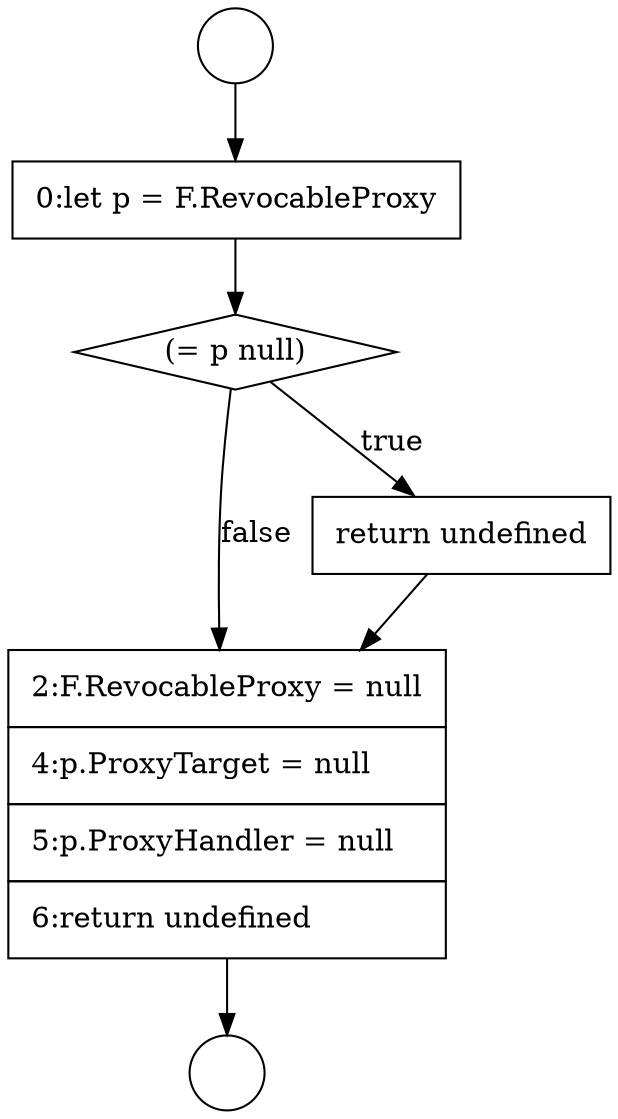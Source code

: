 digraph {
  node17783 [shape=circle label=" " color="black" fillcolor="white" style=filled]
  node17787 [shape=none, margin=0, label=<<font color="black">
    <table border="0" cellborder="1" cellspacing="0" cellpadding="10">
      <tr><td align="left">2:F.RevocableProxy = null</td></tr>
      <tr><td align="left">4:p.ProxyTarget = null</td></tr>
      <tr><td align="left">5:p.ProxyHandler = null</td></tr>
      <tr><td align="left">6:return undefined</td></tr>
    </table>
  </font>> color="black" fillcolor="white" style=filled]
  node17784 [shape=none, margin=0, label=<<font color="black">
    <table border="0" cellborder="1" cellspacing="0" cellpadding="10">
      <tr><td align="left">0:let p = F.RevocableProxy</td></tr>
    </table>
  </font>> color="black" fillcolor="white" style=filled]
  node17786 [shape=none, margin=0, label=<<font color="black">
    <table border="0" cellborder="1" cellspacing="0" cellpadding="10">
      <tr><td align="left">return undefined</td></tr>
    </table>
  </font>> color="black" fillcolor="white" style=filled]
  node17785 [shape=diamond, label=<<font color="black">(= p null)</font>> color="black" fillcolor="white" style=filled]
  node17782 [shape=circle label=" " color="black" fillcolor="white" style=filled]
  node17785 -> node17786 [label=<<font color="black">true</font>> color="black"]
  node17785 -> node17787 [label=<<font color="black">false</font>> color="black"]
  node17787 -> node17783 [ color="black"]
  node17784 -> node17785 [ color="black"]
  node17786 -> node17787 [ color="black"]
  node17782 -> node17784 [ color="black"]
}
